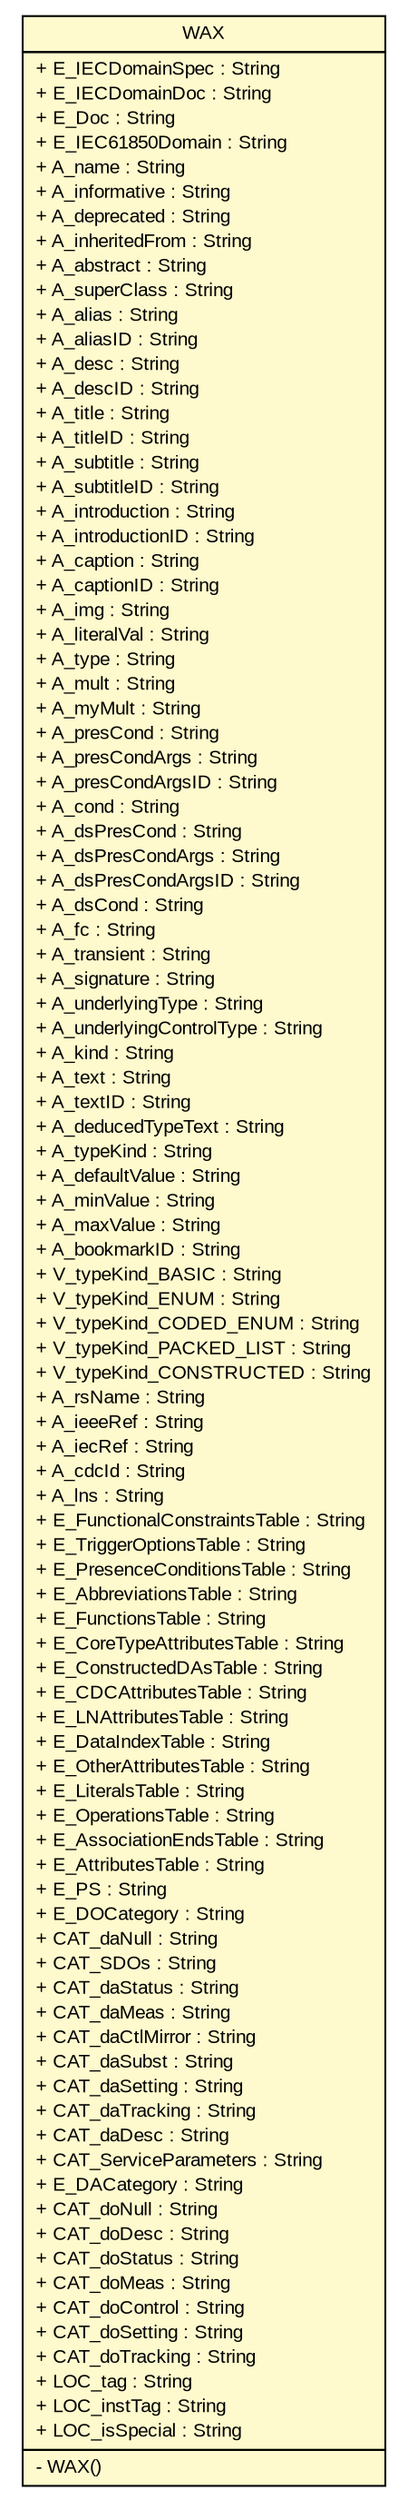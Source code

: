 #!/usr/local/bin/dot
#
# Class diagram 
# Generated by UMLGraph version R5_6_6-6-g3bdff0 (http://www.umlgraph.org/)
#

digraph G {
	edge [fontname="arial",fontsize=10,labelfontname="arial",labelfontsize=10];
	node [fontname="arial",fontsize=10,shape=plaintext];
	nodesep=0.25;
	ranksep=0.5;
	// org.tanjakostic.jcleancim.docgen.collector.WAX
	c205755 [label=<<table title="org.tanjakostic.jcleancim.docgen.collector.WAX" border="0" cellborder="1" cellspacing="0" cellpadding="2" port="p" bgcolor="lemonChiffon" href="./WAX.html">
		<tr><td><table border="0" cellspacing="0" cellpadding="1">
<tr><td align="center" balign="center"> WAX </td></tr>
		</table></td></tr>
		<tr><td><table border="0" cellspacing="0" cellpadding="1">
<tr><td align="left" balign="left"> + E_IECDomainSpec : String </td></tr>
<tr><td align="left" balign="left"> + E_IECDomainDoc : String </td></tr>
<tr><td align="left" balign="left"> + E_Doc : String </td></tr>
<tr><td align="left" balign="left"> + E_IEC61850Domain : String </td></tr>
<tr><td align="left" balign="left"> + A_name : String </td></tr>
<tr><td align="left" balign="left"> + A_informative : String </td></tr>
<tr><td align="left" balign="left"> + A_deprecated : String </td></tr>
<tr><td align="left" balign="left"> + A_inheritedFrom : String </td></tr>
<tr><td align="left" balign="left"> + A_abstract : String </td></tr>
<tr><td align="left" balign="left"> + A_superClass : String </td></tr>
<tr><td align="left" balign="left"> + A_alias : String </td></tr>
<tr><td align="left" balign="left"> + A_aliasID : String </td></tr>
<tr><td align="left" balign="left"> + A_desc : String </td></tr>
<tr><td align="left" balign="left"> + A_descID : String </td></tr>
<tr><td align="left" balign="left"> + A_title : String </td></tr>
<tr><td align="left" balign="left"> + A_titleID : String </td></tr>
<tr><td align="left" balign="left"> + A_subtitle : String </td></tr>
<tr><td align="left" balign="left"> + A_subtitleID : String </td></tr>
<tr><td align="left" balign="left"> + A_introduction : String </td></tr>
<tr><td align="left" balign="left"> + A_introductionID : String </td></tr>
<tr><td align="left" balign="left"> + A_caption : String </td></tr>
<tr><td align="left" balign="left"> + A_captionID : String </td></tr>
<tr><td align="left" balign="left"> + A_img : String </td></tr>
<tr><td align="left" balign="left"> + A_literalVal : String </td></tr>
<tr><td align="left" balign="left"> + A_type : String </td></tr>
<tr><td align="left" balign="left"> + A_mult : String </td></tr>
<tr><td align="left" balign="left"> + A_myMult : String </td></tr>
<tr><td align="left" balign="left"> + A_presCond : String </td></tr>
<tr><td align="left" balign="left"> + A_presCondArgs : String </td></tr>
<tr><td align="left" balign="left"> + A_presCondArgsID : String </td></tr>
<tr><td align="left" balign="left"> + A_cond : String </td></tr>
<tr><td align="left" balign="left"> + A_dsPresCond : String </td></tr>
<tr><td align="left" balign="left"> + A_dsPresCondArgs : String </td></tr>
<tr><td align="left" balign="left"> + A_dsPresCondArgsID : String </td></tr>
<tr><td align="left" balign="left"> + A_dsCond : String </td></tr>
<tr><td align="left" balign="left"> + A_fc : String </td></tr>
<tr><td align="left" balign="left"> + A_transient : String </td></tr>
<tr><td align="left" balign="left"> + A_signature : String </td></tr>
<tr><td align="left" balign="left"> + A_underlyingType : String </td></tr>
<tr><td align="left" balign="left"> + A_underlyingControlType : String </td></tr>
<tr><td align="left" balign="left"> + A_kind : String </td></tr>
<tr><td align="left" balign="left"> + A_text : String </td></tr>
<tr><td align="left" balign="left"> + A_textID : String </td></tr>
<tr><td align="left" balign="left"> + A_deducedTypeText : String </td></tr>
<tr><td align="left" balign="left"> + A_typeKind : String </td></tr>
<tr><td align="left" balign="left"> + A_defaultValue : String </td></tr>
<tr><td align="left" balign="left"> + A_minValue : String </td></tr>
<tr><td align="left" balign="left"> + A_maxValue : String </td></tr>
<tr><td align="left" balign="left"> + A_bookmarkID : String </td></tr>
<tr><td align="left" balign="left"> + V_typeKind_BASIC : String </td></tr>
<tr><td align="left" balign="left"> + V_typeKind_ENUM : String </td></tr>
<tr><td align="left" balign="left"> + V_typeKind_CODED_ENUM : String </td></tr>
<tr><td align="left" balign="left"> + V_typeKind_PACKED_LIST : String </td></tr>
<tr><td align="left" balign="left"> + V_typeKind_CONSTRUCTED : String </td></tr>
<tr><td align="left" balign="left"> + A_rsName : String </td></tr>
<tr><td align="left" balign="left"> + A_ieeeRef : String </td></tr>
<tr><td align="left" balign="left"> + A_iecRef : String </td></tr>
<tr><td align="left" balign="left"> + A_cdcId : String </td></tr>
<tr><td align="left" balign="left"> + A_lns : String </td></tr>
<tr><td align="left" balign="left"> + E_FunctionalConstraintsTable : String </td></tr>
<tr><td align="left" balign="left"> + E_TriggerOptionsTable : String </td></tr>
<tr><td align="left" balign="left"> + E_PresenceConditionsTable : String </td></tr>
<tr><td align="left" balign="left"> + E_AbbreviationsTable : String </td></tr>
<tr><td align="left" balign="left"> + E_FunctionsTable : String </td></tr>
<tr><td align="left" balign="left"> + E_CoreTypeAttributesTable : String </td></tr>
<tr><td align="left" balign="left"> + E_ConstructedDAsTable : String </td></tr>
<tr><td align="left" balign="left"> + E_CDCAttributesTable : String </td></tr>
<tr><td align="left" balign="left"> + E_LNAttributesTable : String </td></tr>
<tr><td align="left" balign="left"> + E_DataIndexTable : String </td></tr>
<tr><td align="left" balign="left"> + E_OtherAttributesTable : String </td></tr>
<tr><td align="left" balign="left"> + E_LiteralsTable : String </td></tr>
<tr><td align="left" balign="left"> + E_OperationsTable : String </td></tr>
<tr><td align="left" balign="left"> + E_AssociationEndsTable : String </td></tr>
<tr><td align="left" balign="left"> + E_AttributesTable : String </td></tr>
<tr><td align="left" balign="left"> + E_PS : String </td></tr>
<tr><td align="left" balign="left"> + E_DOCategory : String </td></tr>
<tr><td align="left" balign="left"> + CAT_daNull : String </td></tr>
<tr><td align="left" balign="left"> + CAT_SDOs : String </td></tr>
<tr><td align="left" balign="left"> + CAT_daStatus : String </td></tr>
<tr><td align="left" balign="left"> + CAT_daMeas : String </td></tr>
<tr><td align="left" balign="left"> + CAT_daCtlMirror : String </td></tr>
<tr><td align="left" balign="left"> + CAT_daSubst : String </td></tr>
<tr><td align="left" balign="left"> + CAT_daSetting : String </td></tr>
<tr><td align="left" balign="left"> + CAT_daTracking : String </td></tr>
<tr><td align="left" balign="left"> + CAT_daDesc : String </td></tr>
<tr><td align="left" balign="left"> + CAT_ServiceParameters : String </td></tr>
<tr><td align="left" balign="left"> + E_DACategory : String </td></tr>
<tr><td align="left" balign="left"> + CAT_doNull : String </td></tr>
<tr><td align="left" balign="left"> + CAT_doDesc : String </td></tr>
<tr><td align="left" balign="left"> + CAT_doStatus : String </td></tr>
<tr><td align="left" balign="left"> + CAT_doMeas : String </td></tr>
<tr><td align="left" balign="left"> + CAT_doControl : String </td></tr>
<tr><td align="left" balign="left"> + CAT_doSetting : String </td></tr>
<tr><td align="left" balign="left"> + CAT_doTracking : String </td></tr>
<tr><td align="left" balign="left"> + LOC_tag : String </td></tr>
<tr><td align="left" balign="left"> + LOC_instTag : String </td></tr>
<tr><td align="left" balign="left"> + LOC_isSpecial : String </td></tr>
		</table></td></tr>
		<tr><td><table border="0" cellspacing="0" cellpadding="1">
<tr><td align="left" balign="left"> - WAX() </td></tr>
		</table></td></tr>
		</table>>, URL="./WAX.html", fontname="arial", fontcolor="black", fontsize=10.0];
}

